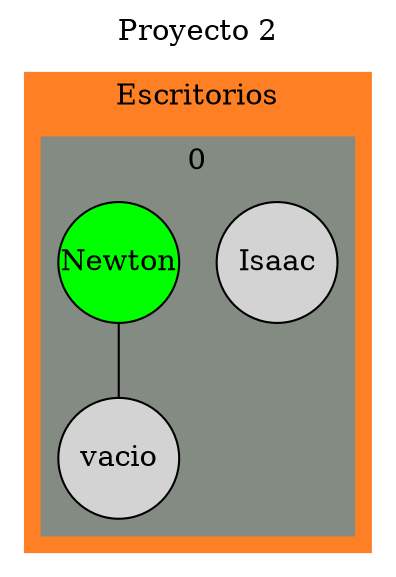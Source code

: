 
        graph  grafi{
        rankdir=TB;
        labelloc="t";
        label="Proyecto 2";
        node[shape="circle"
        fixedsize=true
        width=0.8
        height=0.8
        ];
        
        subgraph cluster_1 {
        node [style=filled shape="circle"];
        style="filled";
        color="chocolate1";
        label="Escritorios";
        # =============== Escritorios ===============
        subgraph cluster_4 {
        node [style=filled shape="circle" rankdir="TB"];
        style="filled";
        color="honeydew4";
        label=0;
         Isaac Newton  [fillcolor = green]
         Isaac Newton  -- vacio    
        }
        }
        
        
        subgraph cluster_5 {
        node [style=filled shape="circle"];
        style="filled";
        color="chocolate1";
        label="Pacientes en Espera";
        
        }
        
        }
        